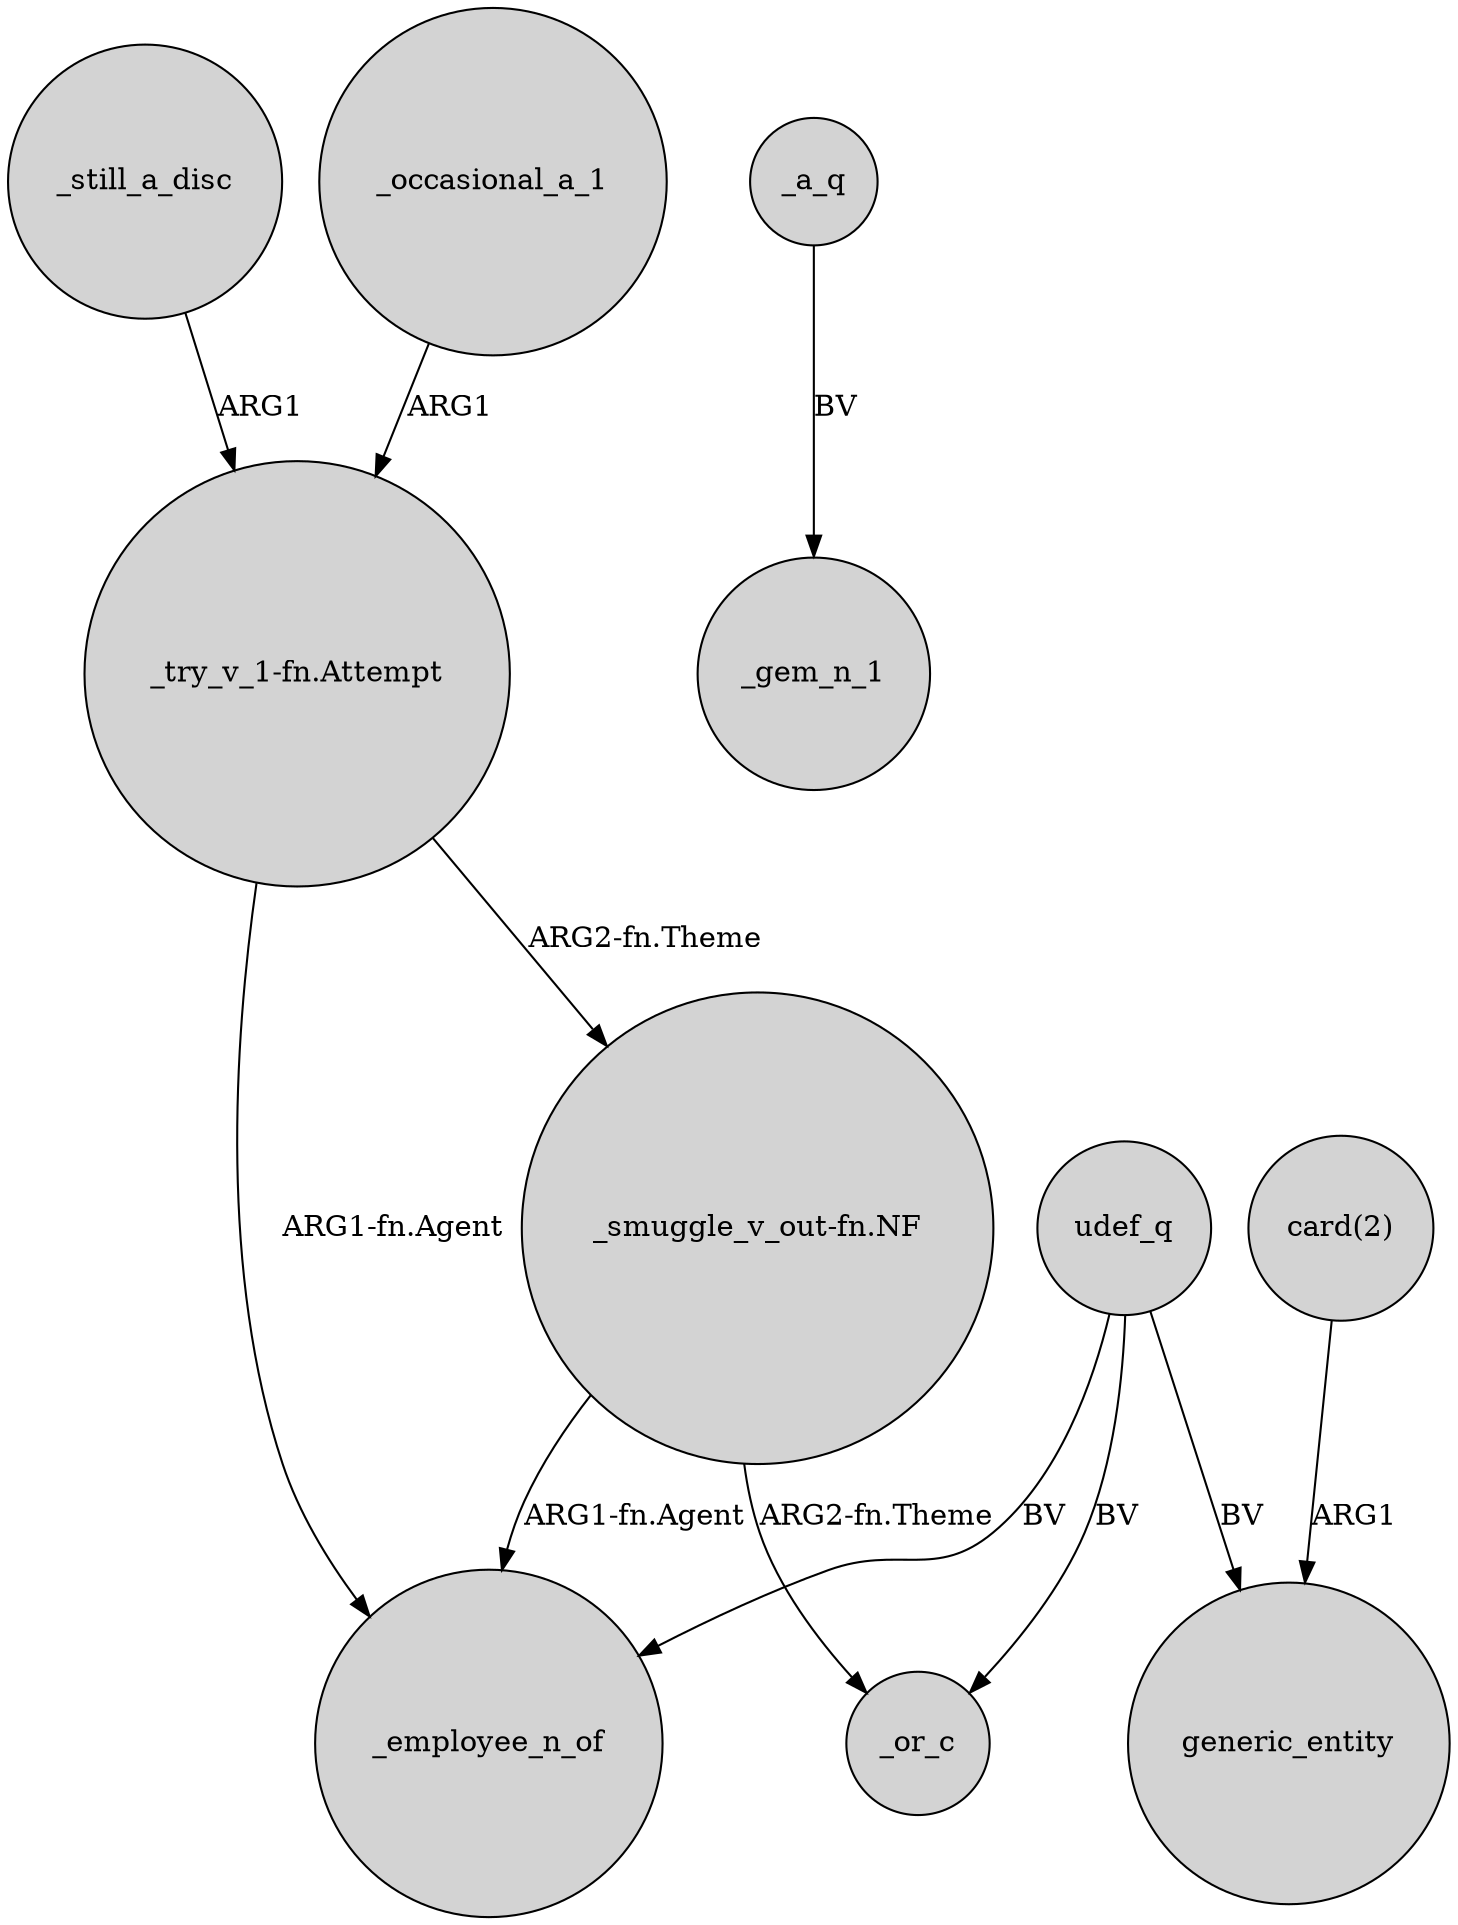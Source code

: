 digraph {
	node [shape=circle style=filled]
	"_smuggle_v_out-fn.NF" -> _or_c [label="ARG2-fn.Theme"]
	"_smuggle_v_out-fn.NF" -> _employee_n_of [label="ARG1-fn.Agent"]
	"_try_v_1-fn.Attempt" -> _employee_n_of [label="ARG1-fn.Agent"]
	udef_q -> generic_entity [label=BV]
	udef_q -> _or_c [label=BV]
	udef_q -> _employee_n_of [label=BV]
	_still_a_disc -> "_try_v_1-fn.Attempt" [label=ARG1]
	"_try_v_1-fn.Attempt" -> "_smuggle_v_out-fn.NF" [label="ARG2-fn.Theme"]
	"card(2)" -> generic_entity [label=ARG1]
	_a_q -> _gem_n_1 [label=BV]
	_occasional_a_1 -> "_try_v_1-fn.Attempt" [label=ARG1]
}
